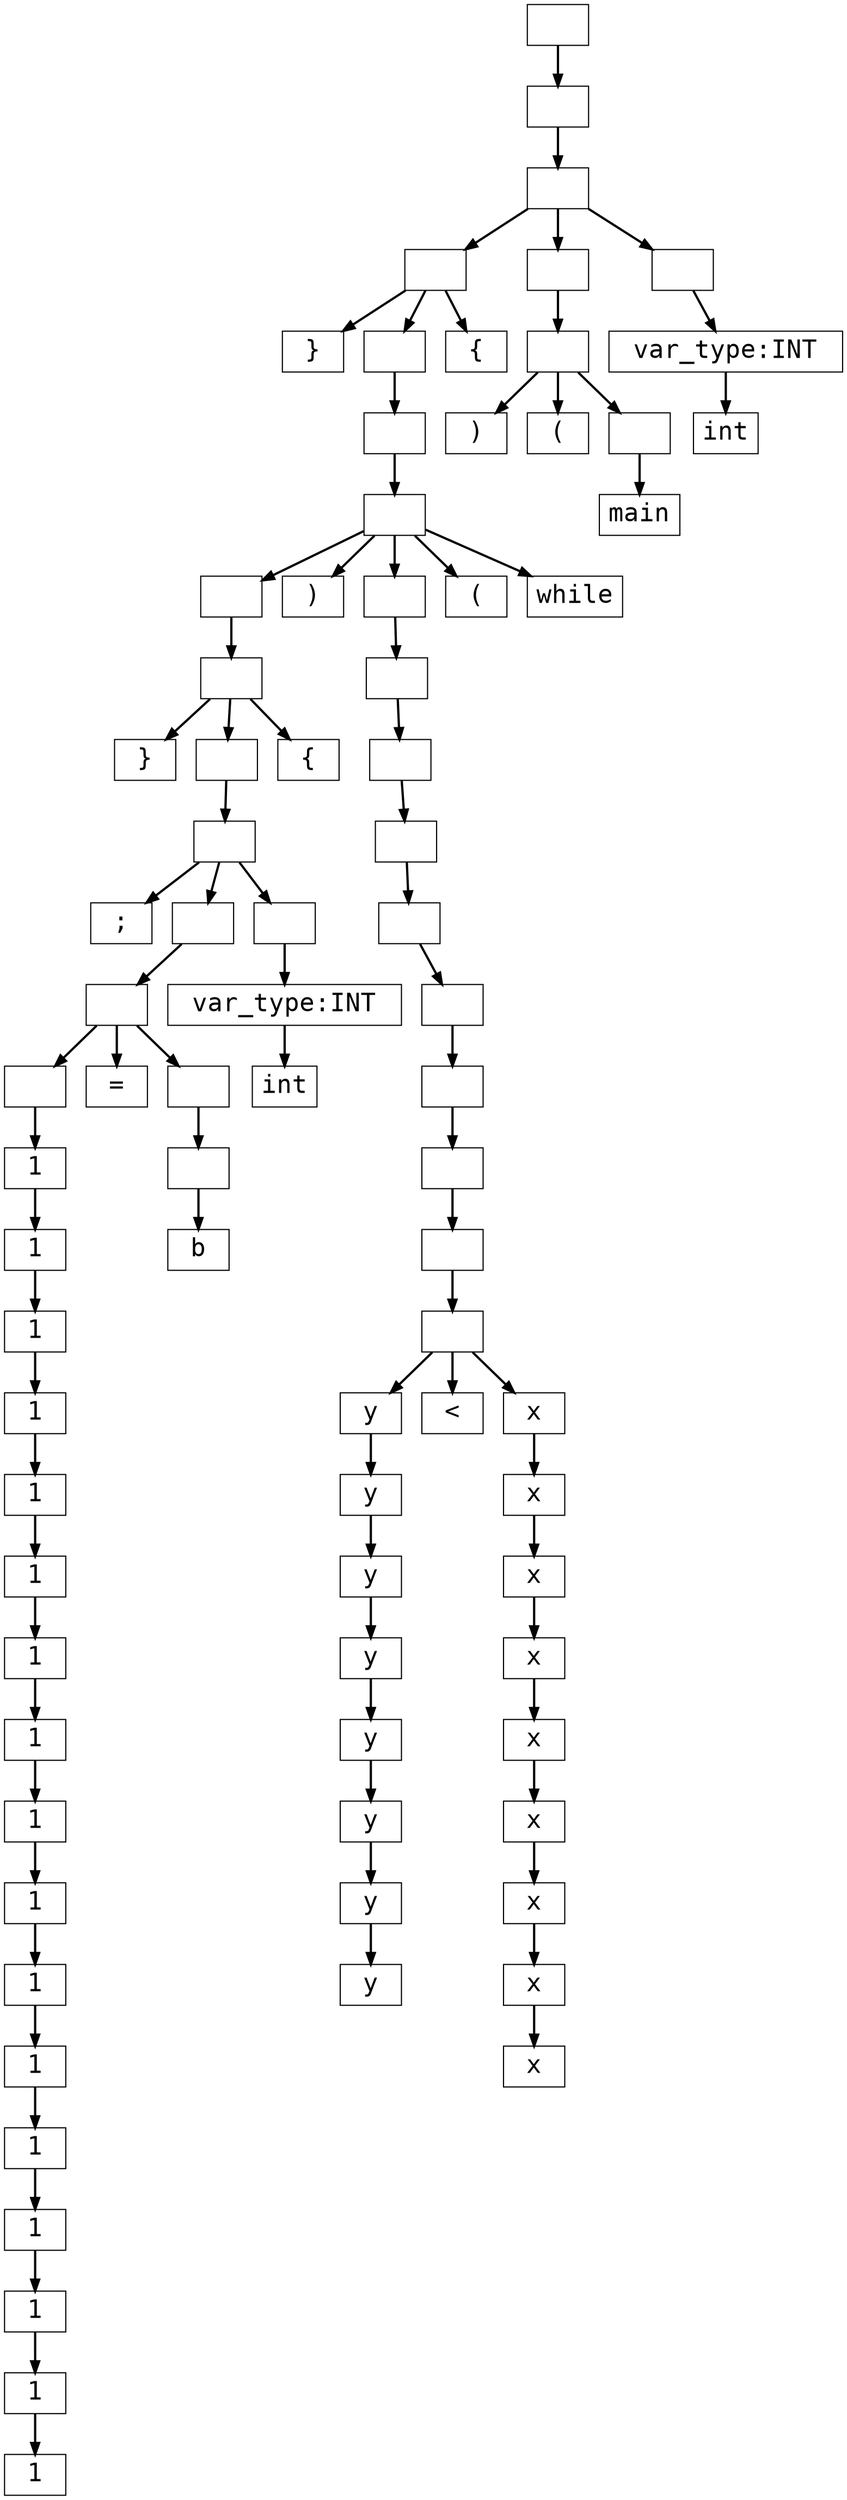 digraph btree{
size = " 50, 50"; 
fontsize = 10; 
node [shape=box, fontsize=22, fontname=Consolas];
edge [style=bold]
-1749380384[label=""];
-1749380384->-1724559920;
-1724559920[label=""];
-1724559920->-1724560736;
-1724560736[label=""];
-1724560736->-1724561552;
-1724561552[label=""];
-1724561552->-1750257472;
-1750257472[label="}"];
-1724561552->-1724561824;
-1724561824[label=""];
-1724561824->-1724562096;
-1724562096[label=""];
-1724562096->-1724562368;
-1724562368[label=""];
-1724562368->-1724562912;
-1724562912[label=""];
-1724562912->-1724557744;
-1724557744[label=""];
-1724557744->-1750255568;
-1750255568[label="}"];
-1724557744->-1724555568;
-1724555568[label=""];
-1724555568->-1724556384;
-1724556384[label=""];
-1724556384->-1750254480;
-1750254480[label=";"];
-1724556384->-1724559648;
-1724559648[label=""];
-1724559648->-1724558560;
-1724558560[label=""];
-1724558560->-1724556656;
-1724556656[label=""];
-1724556656->-1724561008;
-1724561008[label="1"];
-1724561008->-1724563184;
-1724563184[label="1"];
-1724563184->-1724562640;
-1724562640[label="1"];
-1724562640->-1724555840;
-1724555840[label="1"];
-1724555840->-1724558288;
-1724558288[label="1"];
-1724558288->-1724556928;
-1724556928[label="1"];
-1724556928->-1724560464;
-1724560464[label="1"];
-1724560464->-1724559104;
-1724559104[label="1"];
-1724559104->-1724558016;
-1724558016[label="1"];
-1724558016->-1724557472;
-1724557472[label="1"];
-1724557472->-1724561280;
-1724561280[label="1"];
-1724561280->-1724559376;
-1724559376[label="1"];
-1724559376->-1724558832;
-1724558832[label="1"];
-1724558832->-1724557200;
-1724557200[label="1"];
-1724557200->-1724560192;
-1724560192[label="1"];
-1724560192->-1724556112;
-1724556112[label="1"];
-1724556112->-1750254752;
-1750254752[label="1"];
-1724558560->-1750255840;
-1750255840[label="="];
-1724558560->-1749481424;
-1749481424[label=""];
-1749481424->-1749487680;
-1749487680[label=""];
-1749487680->-1750251488;
-1750251488[label="b"];
-1724556384->-1749483328;
-1749483328[label=""];
-1749483328->-1749483600;
-1749483600[label=" var_type:INT "];
-1749483600->-1750255024;
-1750255024[label="int"];
-1724557744->-1750251216;
-1750251216[label="{"];
-1724562368->-1750253120;
-1750253120[label=")"];
-1724562368->-1749485504;
-1749485504[label=""];
-1749485504->-1749487952;
-1749487952[label=""];
-1749487952->-1749485776;
-1749485776[label=""];
-1749485776->-1749484144;
-1749484144[label=""];
-1749484144->-1749482784;
-1749482784[label=""];
-1749482784->-1749483872;
-1749483872[label=""];
-1749483872->-1749481696;
-1749481696[label=""];
-1749481696->-1749481152;
-1749481152[label=""];
-1749481152->-1749486048;
-1749486048[label=""];
-1749486048->-1749484416;
-1749484416[label=""];
-1749484416->-1749481968;
-1749481968[label="y"];
-1749481968->-1749486592;
-1749486592[label="y"];
-1749486592->-1749486320;
-1749486320[label="y"];
-1749486320->-1749486864;
-1749486864[label="y"];
-1749486864->-1749480608;
-1749480608[label="y"];
-1749480608->-1749483056;
-1749483056[label="y"];
-1749483056->-1749482240;
-1749482240[label="y"];
-1749482240->-1750255296;
-1750255296[label="y"];
-1749484416->-1750250128;
-1750250128[label="<"];
-1749484416->-1749482512;
-1749482512[label="x"];
-1749482512->-1749487136;
-1749487136[label="x"];
-1749487136->-1749480880;
-1749480880[label="x"];
-1749480880->-1749484688;
-1749484688[label="x"];
-1749484688->-1749487408;
-1749487408[label="x"];
-1749487408->-1749480336;
-1749480336[label="x"];
-1749480336->-1749485232;
-1749485232[label="x"];
-1749485232->-1749484960;
-1749484960[label="x"];
-1749484960->-1750252576;
-1750252576[label="x"];
-1724562368->-1750256112;
-1750256112[label="("];
-1724562368->-1750253664;
-1750253664[label="while"];
-1724561552->-1750253936;
-1750253936[label="{"];
-1724560736->-1750252032;
-1750252032[label=""];
-1750252032->-1750257200;
-1750257200[label=""];
-1750257200->-1750250944;
-1750250944[label=")"];
-1750257200->-1750256384;
-1750256384[label="("];
-1750257200->-1750249856;
-1750249856[label=""];
-1750249856->-1750251760;
-1750251760[label="main"];
-1724560736->-1750252304;
-1750252304[label=""];
-1750252304->-1750256928;
-1750256928[label=" var_type:INT "];
-1750256928->-1750254208;
-1750254208[label="int"];
}
